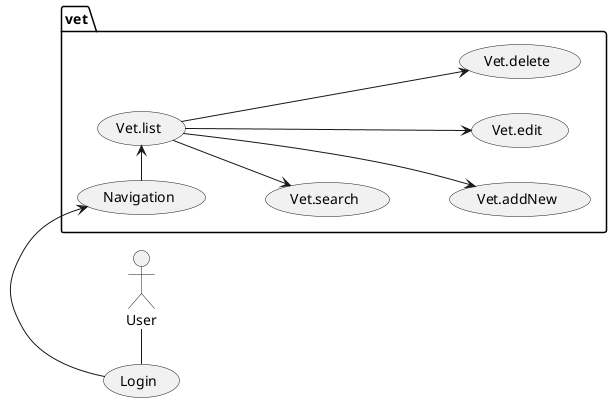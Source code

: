 @startuml
left to right direction
'top to bottom direction

'https://plantuml.com/use-case-diagram

User - (Login)
package vet {
    (Login) -> (Navigation)
    (Navigation) -> (Vet.list)
    (Vet.list) --> (Vet.search)
    (Vet.list) ---> (Vet.addNew)
    (Vet.list) ---> (Vet.edit)
    (Vet.list) ---> (Vet.delete)
}
@enduml